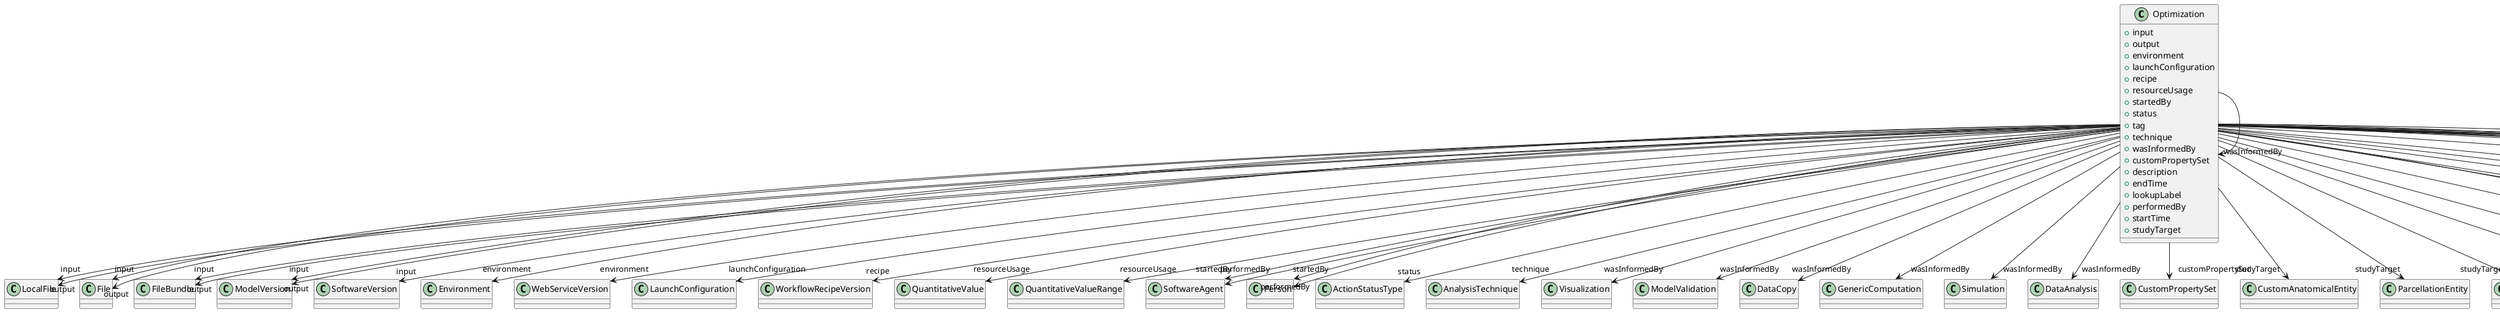 @startuml
class Optimization {
+input
+output
+environment
+launchConfiguration
+recipe
+resourceUsage
+startedBy
+status
+tag
+technique
+wasInformedBy
+customPropertySet
+description
+endTime
+lookupLabel
+performedBy
+startTime
+studyTarget

}
Optimization -d-> "input" LocalFile
Optimization -d-> "input" File
Optimization -d-> "input" FileBundle
Optimization -d-> "input" ModelVersion
Optimization -d-> "input" SoftwareVersion
Optimization -d-> "output" LocalFile
Optimization -d-> "output" File
Optimization -d-> "output" FileBundle
Optimization -d-> "output" ModelVersion
Optimization -d-> "environment" Environment
Optimization -d-> "environment" WebServiceVersion
Optimization -d-> "launchConfiguration" LaunchConfiguration
Optimization -d-> "recipe" WorkflowRecipeVersion
Optimization -d-> "resourceUsage" QuantitativeValue
Optimization -d-> "resourceUsage" QuantitativeValueRange
Optimization -d-> "startedBy" SoftwareAgent
Optimization -d-> "startedBy" Person
Optimization -d-> "status" ActionStatusType
Optimization -d-> "technique" AnalysisTechnique
Optimization -d-> "wasInformedBy" Visualization
Optimization -d-> "wasInformedBy" ModelValidation
Optimization -d-> "wasInformedBy" DataCopy
Optimization -d-> "wasInformedBy" GenericComputation
Optimization -d-> "wasInformedBy" Simulation
Optimization -d-> "wasInformedBy" Optimization
Optimization -d-> "wasInformedBy" DataAnalysis
Optimization -d-> "customPropertySet" CustomPropertySet
Optimization -d-> "performedBy" SoftwareAgent
Optimization -d-> "performedBy" Person
Optimization -d-> "studyTarget" CustomAnatomicalEntity
Optimization -d-> "studyTarget" ParcellationEntity
Optimization -d-> "studyTarget" ParcellationEntityVersion
Optimization -d-> "studyTarget" TermSuggestion
Optimization -d-> "studyTarget" VisualStimulusType
Optimization -d-> "studyTarget" Handedness
Optimization -d-> "studyTarget" Species
Optimization -d-> "studyTarget" BiologicalSex
Optimization -d-> "studyTarget" OpticalStimulusType
Optimization -d-> "studyTarget" UBERONParcellation
Optimization -d-> "studyTarget" OlfactoryStimulusType
Optimization -d-> "studyTarget" ElectricalStimulusType
Optimization -d-> "studyTarget" CellType
Optimization -d-> "studyTarget" Disease
Optimization -d-> "studyTarget" AuditoryStimulusType
Optimization -d-> "studyTarget" SubcellularEntity
Optimization -d-> "studyTarget" GeneticStrainType
Optimization -d-> "studyTarget" OrganismSubstance
Optimization -d-> "studyTarget" TactileStimulusType
Optimization -d-> "studyTarget" OrganismSystem
Optimization -d-> "studyTarget" GustatoryStimulusType
Optimization -d-> "studyTarget" Organ
Optimization -d-> "studyTarget" DiseaseModel
Optimization -d-> "studyTarget" BreedingType
Optimization -d-> "studyTarget" BiologicalOrder
Optimization -d-> "studyTarget" MolecularEntity
Optimization -d-> "studyTarget" CellCultureType

@enduml